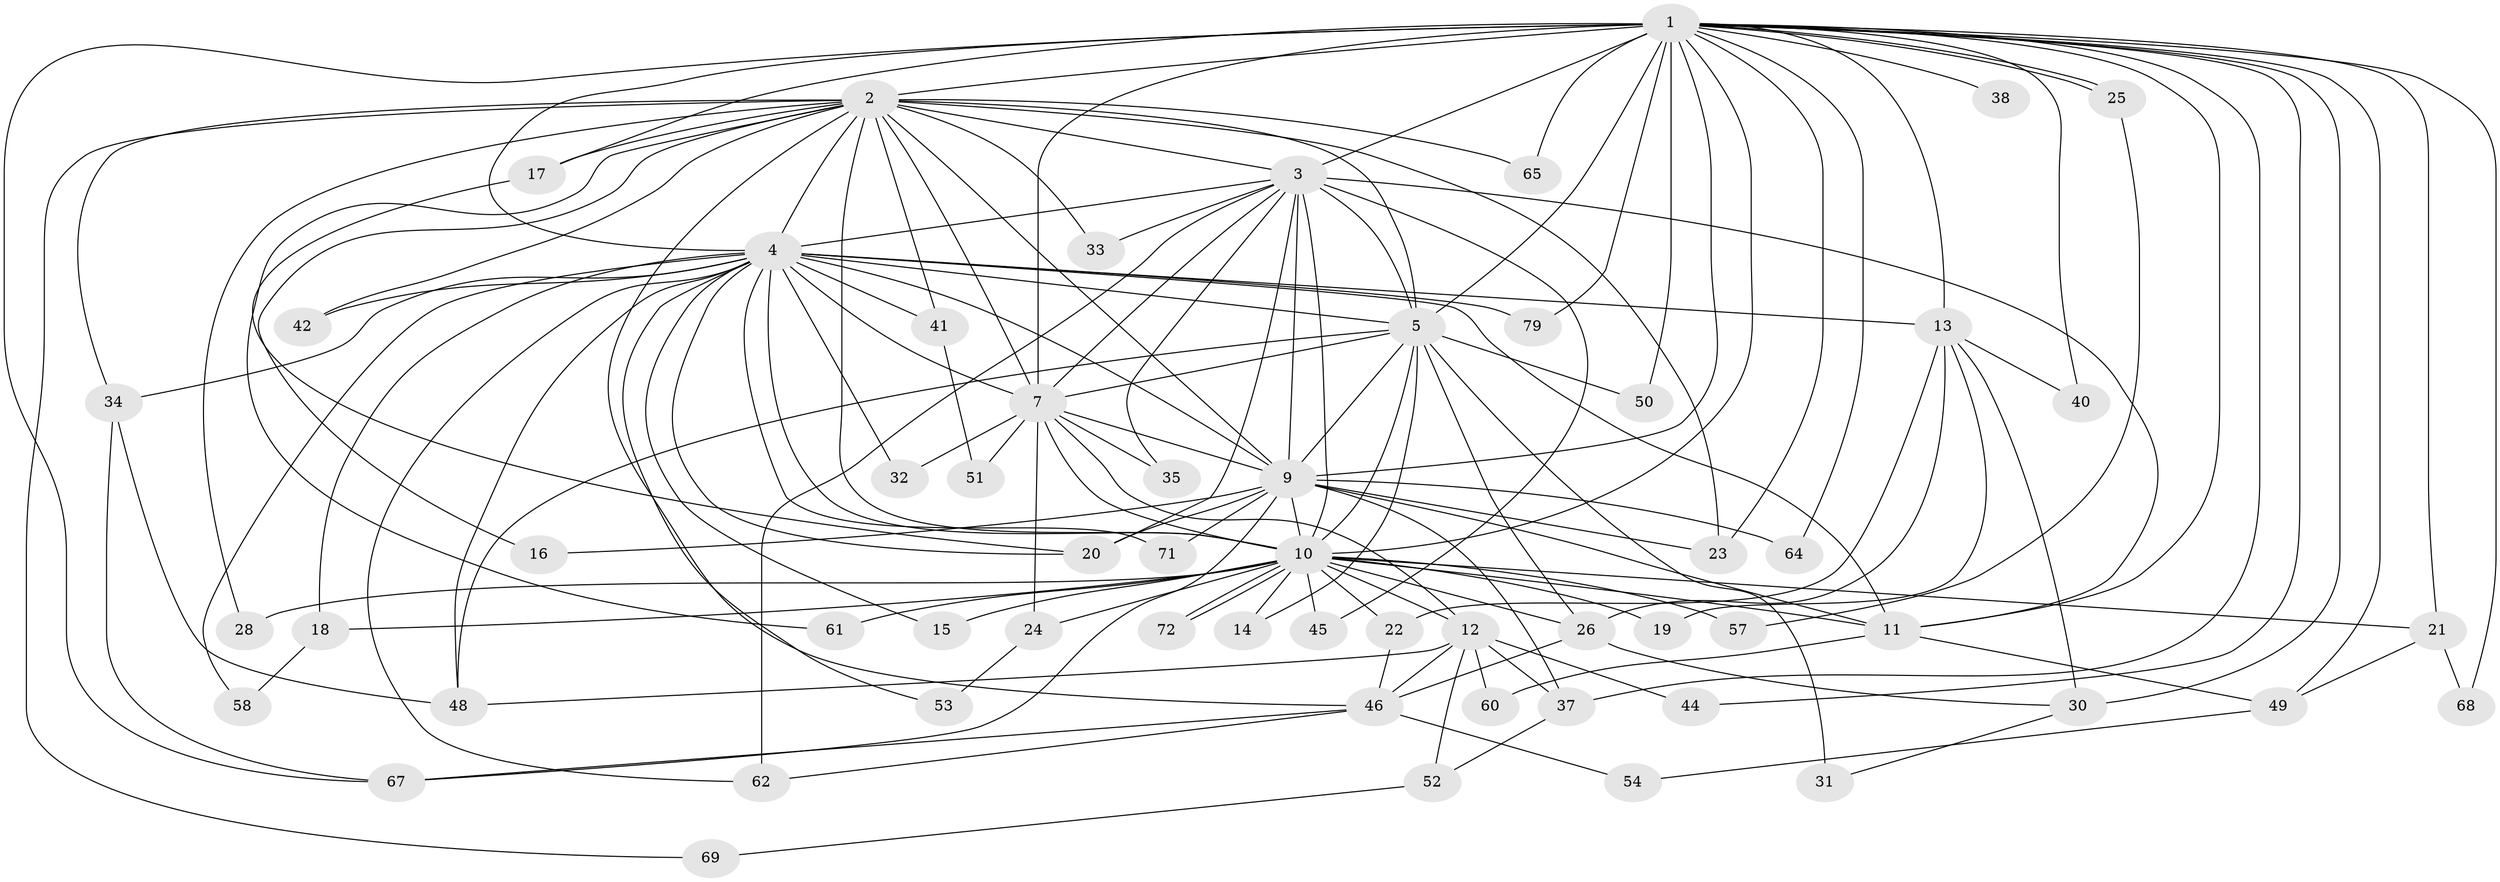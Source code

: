 // original degree distribution, {18: 0.023529411764705882, 22: 0.011764705882352941, 16: 0.011764705882352941, 19: 0.011764705882352941, 14: 0.03529411764705882, 24: 0.011764705882352941, 26: 0.011764705882352941, 6: 0.023529411764705882, 8: 0.023529411764705882, 2: 0.5411764705882353, 4: 0.09411764705882353, 3: 0.18823529411764706, 5: 0.011764705882352941}
// Generated by graph-tools (version 1.1) at 2025/17/03/04/25 18:17:43]
// undirected, 59 vertices, 146 edges
graph export_dot {
graph [start="1"]
  node [color=gray90,style=filled];
  1 [super="+6"];
  2;
  3 [super="+82+76+73"];
  4 [super="+29+8"];
  5 [super="+66"];
  7;
  9;
  10;
  11 [super="+70+36"];
  12;
  13;
  14;
  15;
  16;
  17 [super="+27+39"];
  18;
  19;
  20 [super="+63"];
  21 [super="+55"];
  22;
  23 [super="+43"];
  24;
  25;
  26 [super="+59+47"];
  28;
  30;
  31;
  32;
  33;
  34 [super="+85+75"];
  35;
  37 [super="+83"];
  38;
  40;
  41;
  42;
  44;
  45;
  46 [super="+77+56"];
  48 [super="+80"];
  49;
  50 [super="+81"];
  51;
  52;
  53;
  54;
  57;
  58;
  60;
  61;
  62;
  64;
  65;
  67;
  68;
  69;
  71;
  72;
  79;
  1 -- 2 [weight=2];
  1 -- 3 [weight=2];
  1 -- 4 [weight=4];
  1 -- 5 [weight=3];
  1 -- 7 [weight=2];
  1 -- 9 [weight=2];
  1 -- 10 [weight=2];
  1 -- 13 [weight=2];
  1 -- 17 [weight=2];
  1 -- 25;
  1 -- 25;
  1 -- 40;
  1 -- 44;
  1 -- 50 [weight=2];
  1 -- 79;
  1 -- 64;
  1 -- 65;
  1 -- 67;
  1 -- 68;
  1 -- 11;
  1 -- 21;
  1 -- 23;
  1 -- 30;
  1 -- 38;
  1 -- 49;
  1 -- 37;
  2 -- 3 [weight=2];
  2 -- 4 [weight=2];
  2 -- 5;
  2 -- 7;
  2 -- 9;
  2 -- 10;
  2 -- 16;
  2 -- 28;
  2 -- 33;
  2 -- 34;
  2 -- 41;
  2 -- 42;
  2 -- 46;
  2 -- 61;
  2 -- 65;
  2 -- 69;
  2 -- 23;
  2 -- 17;
  3 -- 4 [weight=2];
  3 -- 5;
  3 -- 7;
  3 -- 9 [weight=2];
  3 -- 10 [weight=2];
  3 -- 20;
  3 -- 33;
  3 -- 35;
  3 -- 45;
  3 -- 11;
  3 -- 62;
  4 -- 5 [weight=2];
  4 -- 7 [weight=2];
  4 -- 9 [weight=2];
  4 -- 10 [weight=2];
  4 -- 15;
  4 -- 18;
  4 -- 32;
  4 -- 41;
  4 -- 42;
  4 -- 53;
  4 -- 62;
  4 -- 71;
  4 -- 20;
  4 -- 13;
  4 -- 34;
  4 -- 11;
  4 -- 79;
  4 -- 48;
  4 -- 58;
  5 -- 7;
  5 -- 9;
  5 -- 10;
  5 -- 14;
  5 -- 31;
  5 -- 48;
  5 -- 26;
  5 -- 50;
  7 -- 9;
  7 -- 10;
  7 -- 12;
  7 -- 24;
  7 -- 32;
  7 -- 35;
  7 -- 51;
  9 -- 10;
  9 -- 11;
  9 -- 16;
  9 -- 20;
  9 -- 23;
  9 -- 37;
  9 -- 64;
  9 -- 67;
  9 -- 71;
  10 -- 12;
  10 -- 14;
  10 -- 15;
  10 -- 18;
  10 -- 19;
  10 -- 21;
  10 -- 22;
  10 -- 24;
  10 -- 26;
  10 -- 28;
  10 -- 45;
  10 -- 57;
  10 -- 61;
  10 -- 72;
  10 -- 72;
  10 -- 11;
  11 -- 49;
  11 -- 60;
  12 -- 37;
  12 -- 44;
  12 -- 48;
  12 -- 52;
  12 -- 60;
  12 -- 46;
  13 -- 19;
  13 -- 22;
  13 -- 26;
  13 -- 30;
  13 -- 40;
  17 -- 20;
  18 -- 58;
  21 -- 49;
  21 -- 68;
  22 -- 46;
  24 -- 53;
  25 -- 57;
  26 -- 46;
  26 -- 30;
  30 -- 31;
  34 -- 67;
  34 -- 48;
  37 -- 52;
  41 -- 51;
  46 -- 54;
  46 -- 62;
  46 -- 67;
  49 -- 54;
  52 -- 69;
}
